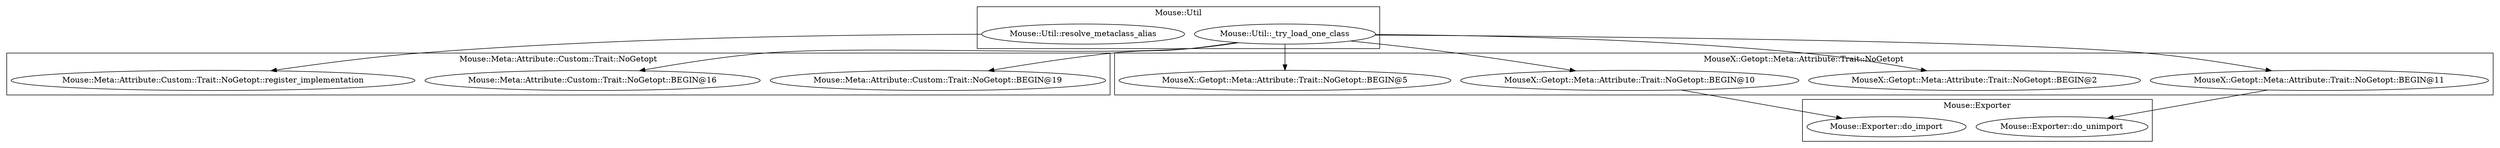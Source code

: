 digraph {
graph [overlap=false]
subgraph cluster_MouseX_Getopt_Meta_Attribute_Trait_NoGetopt {
	label="MouseX::Getopt::Meta::Attribute::Trait::NoGetopt";
	"MouseX::Getopt::Meta::Attribute::Trait::NoGetopt::BEGIN@5";
	"MouseX::Getopt::Meta::Attribute::Trait::NoGetopt::BEGIN@11";
	"MouseX::Getopt::Meta::Attribute::Trait::NoGetopt::BEGIN@2";
	"MouseX::Getopt::Meta::Attribute::Trait::NoGetopt::BEGIN@10";
}
subgraph cluster_Mouse_Meta_Attribute_Custom_Trait_NoGetopt {
	label="Mouse::Meta::Attribute::Custom::Trait::NoGetopt";
	"Mouse::Meta::Attribute::Custom::Trait::NoGetopt::BEGIN@16";
	"Mouse::Meta::Attribute::Custom::Trait::NoGetopt::register_implementation";
	"Mouse::Meta::Attribute::Custom::Trait::NoGetopt::BEGIN@19";
}
subgraph cluster_Mouse_Exporter {
	label="Mouse::Exporter";
	"Mouse::Exporter::do_import";
	"Mouse::Exporter::do_unimport";
}
subgraph cluster_Mouse_Util {
	label="Mouse::Util";
	"Mouse::Util::resolve_metaclass_alias";
	"Mouse::Util::_try_load_one_class";
}
"Mouse::Util::_try_load_one_class" -> "MouseX::Getopt::Meta::Attribute::Trait::NoGetopt::BEGIN@11";
"Mouse::Util::_try_load_one_class" -> "MouseX::Getopt::Meta::Attribute::Trait::NoGetopt::BEGIN@2";
"Mouse::Util::resolve_metaclass_alias" -> "Mouse::Meta::Attribute::Custom::Trait::NoGetopt::register_implementation";
"MouseX::Getopt::Meta::Attribute::Trait::NoGetopt::BEGIN@11" -> "Mouse::Exporter::do_unimport";
"MouseX::Getopt::Meta::Attribute::Trait::NoGetopt::BEGIN@10" -> "Mouse::Exporter::do_import";
"Mouse::Util::_try_load_one_class" -> "Mouse::Meta::Attribute::Custom::Trait::NoGetopt::BEGIN@16";
"Mouse::Util::_try_load_one_class" -> "MouseX::Getopt::Meta::Attribute::Trait::NoGetopt::BEGIN@10";
"Mouse::Util::_try_load_one_class" -> "MouseX::Getopt::Meta::Attribute::Trait::NoGetopt::BEGIN@5";
"Mouse::Util::_try_load_one_class" -> "Mouse::Meta::Attribute::Custom::Trait::NoGetopt::BEGIN@19";
}
